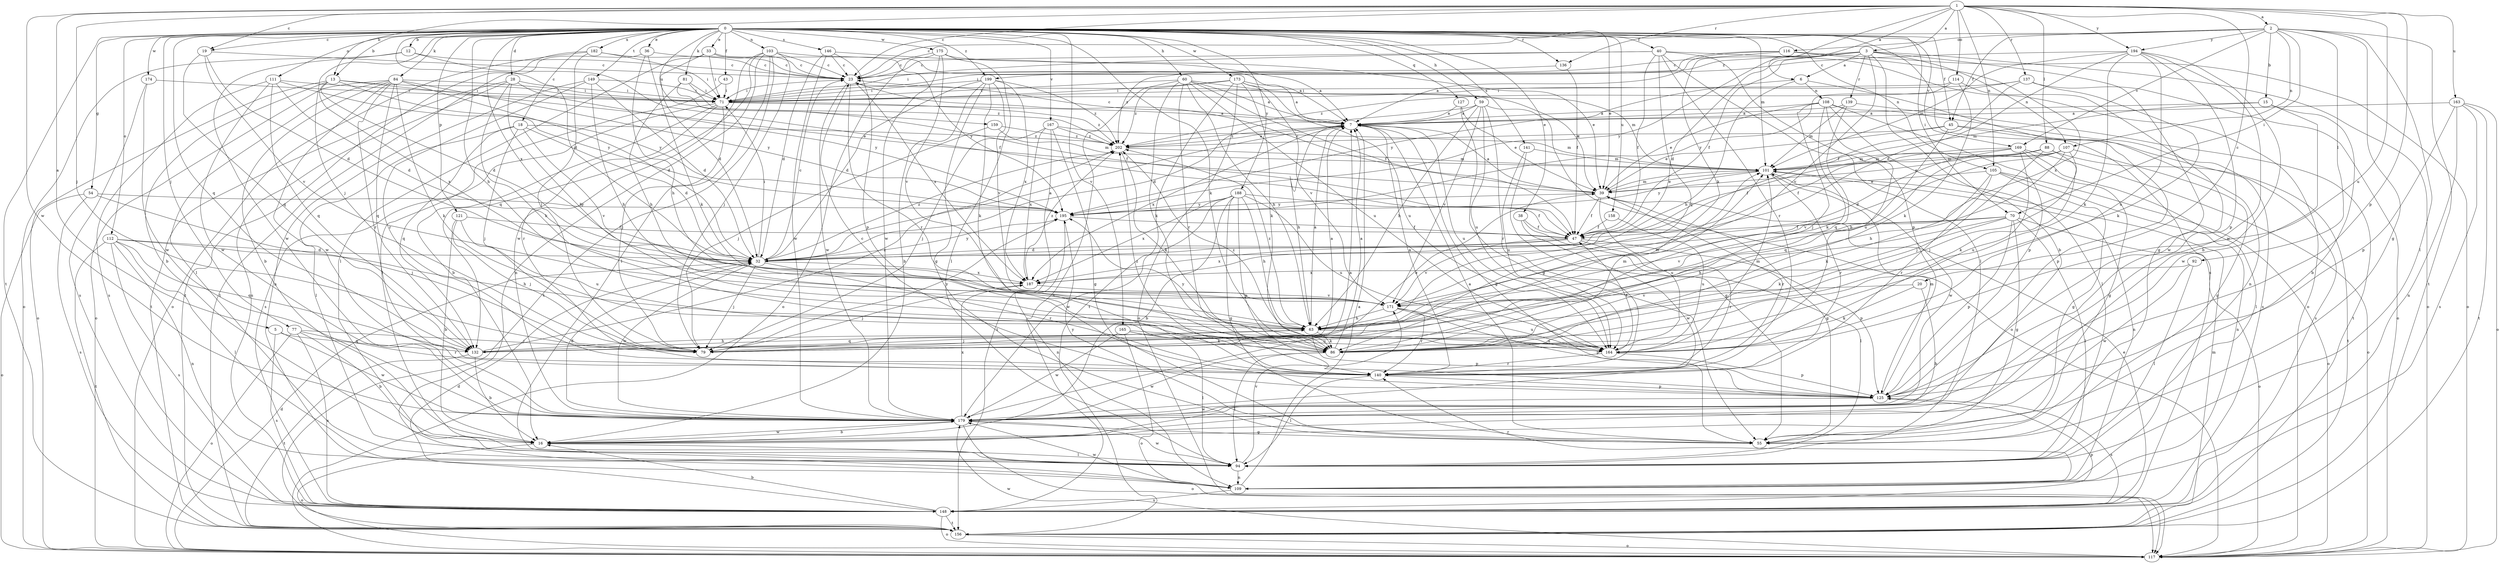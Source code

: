 strict digraph  {
0;
1;
2;
3;
5;
6;
7;
12;
13;
15;
16;
18;
19;
20;
23;
28;
32;
33;
36;
38;
39;
40;
43;
45;
47;
54;
55;
59;
60;
63;
70;
71;
77;
79;
81;
84;
86;
88;
92;
94;
101;
103;
105;
107;
108;
109;
111;
112;
114;
116;
117;
121;
125;
127;
132;
136;
137;
139;
140;
141;
146;
148;
149;
156;
158;
159;
163;
164;
165;
167;
169;
171;
173;
174;
175;
179;
182;
187;
188;
194;
195;
199;
202;
0 -> 12  [label=b];
0 -> 13  [label=b];
0 -> 18  [label=c];
0 -> 19  [label=c];
0 -> 28  [label=d];
0 -> 32  [label=d];
0 -> 33  [label=e];
0 -> 36  [label=e];
0 -> 38  [label=e];
0 -> 39  [label=e];
0 -> 40  [label=f];
0 -> 43  [label=f];
0 -> 45  [label=f];
0 -> 54  [label=g];
0 -> 59  [label=h];
0 -> 60  [label=h];
0 -> 63  [label=h];
0 -> 70  [label=i];
0 -> 77  [label=j];
0 -> 79  [label=j];
0 -> 81  [label=k];
0 -> 84  [label=k];
0 -> 86  [label=k];
0 -> 101  [label=m];
0 -> 103  [label=n];
0 -> 105  [label=n];
0 -> 111  [label=o];
0 -> 112  [label=o];
0 -> 121  [label=p];
0 -> 127  [label=q];
0 -> 132  [label=q];
0 -> 136  [label=r];
0 -> 141  [label=s];
0 -> 146  [label=s];
0 -> 148  [label=s];
0 -> 149  [label=t];
0 -> 156  [label=t];
0 -> 158  [label=u];
0 -> 159  [label=u];
0 -> 165  [label=v];
0 -> 167  [label=v];
0 -> 169  [label=v];
0 -> 173  [label=w];
0 -> 174  [label=w];
0 -> 175  [label=w];
0 -> 182  [label=x];
0 -> 187  [label=x];
0 -> 188  [label=y];
0 -> 199  [label=z];
1 -> 2  [label=a];
1 -> 3  [label=a];
1 -> 5  [label=a];
1 -> 6  [label=a];
1 -> 13  [label=b];
1 -> 19  [label=c];
1 -> 20  [label=c];
1 -> 23  [label=c];
1 -> 79  [label=j];
1 -> 86  [label=k];
1 -> 88  [label=l];
1 -> 105  [label=n];
1 -> 114  [label=o];
1 -> 125  [label=p];
1 -> 136  [label=r];
1 -> 137  [label=r];
1 -> 163  [label=u];
1 -> 164  [label=u];
1 -> 179  [label=w];
1 -> 194  [label=y];
2 -> 15  [label=b];
2 -> 23  [label=c];
2 -> 45  [label=f];
2 -> 55  [label=g];
2 -> 70  [label=i];
2 -> 92  [label=l];
2 -> 94  [label=l];
2 -> 107  [label=n];
2 -> 116  [label=o];
2 -> 156  [label=t];
2 -> 169  [label=v];
2 -> 194  [label=y];
3 -> 6  [label=a];
3 -> 16  [label=b];
3 -> 32  [label=d];
3 -> 47  [label=f];
3 -> 55  [label=g];
3 -> 107  [label=n];
3 -> 117  [label=o];
3 -> 139  [label=r];
3 -> 171  [label=v];
3 -> 195  [label=y];
3 -> 199  [label=z];
5 -> 132  [label=q];
5 -> 148  [label=s];
5 -> 179  [label=w];
6 -> 63  [label=h];
6 -> 108  [label=n];
6 -> 109  [label=n];
6 -> 195  [label=y];
7 -> 23  [label=c];
7 -> 55  [label=g];
7 -> 63  [label=h];
7 -> 164  [label=u];
7 -> 187  [label=x];
7 -> 202  [label=z];
12 -> 23  [label=c];
12 -> 47  [label=f];
12 -> 117  [label=o];
12 -> 179  [label=w];
13 -> 16  [label=b];
13 -> 32  [label=d];
13 -> 39  [label=e];
13 -> 71  [label=i];
13 -> 117  [label=o];
13 -> 187  [label=x];
13 -> 195  [label=y];
15 -> 7  [label=a];
15 -> 16  [label=b];
15 -> 101  [label=m];
15 -> 179  [label=w];
16 -> 94  [label=l];
16 -> 117  [label=o];
16 -> 179  [label=w];
18 -> 32  [label=d];
18 -> 79  [label=j];
18 -> 94  [label=l];
18 -> 132  [label=q];
18 -> 171  [label=v];
18 -> 202  [label=z];
19 -> 23  [label=c];
19 -> 32  [label=d];
19 -> 132  [label=q];
19 -> 171  [label=v];
20 -> 16  [label=b];
20 -> 86  [label=k];
20 -> 171  [label=v];
23 -> 71  [label=i];
23 -> 101  [label=m];
23 -> 140  [label=r];
23 -> 179  [label=w];
23 -> 187  [label=x];
28 -> 63  [label=h];
28 -> 71  [label=i];
28 -> 86  [label=k];
28 -> 148  [label=s];
28 -> 156  [label=t];
28 -> 195  [label=y];
32 -> 7  [label=a];
32 -> 23  [label=c];
32 -> 71  [label=i];
32 -> 79  [label=j];
32 -> 140  [label=r];
32 -> 179  [label=w];
32 -> 187  [label=x];
32 -> 195  [label=y];
32 -> 202  [label=z];
33 -> 7  [label=a];
33 -> 23  [label=c];
33 -> 32  [label=d];
33 -> 71  [label=i];
33 -> 94  [label=l];
36 -> 23  [label=c];
36 -> 63  [label=h];
36 -> 86  [label=k];
36 -> 156  [label=t];
38 -> 47  [label=f];
38 -> 94  [label=l];
38 -> 179  [label=w];
39 -> 7  [label=a];
39 -> 23  [label=c];
39 -> 47  [label=f];
39 -> 55  [label=g];
39 -> 101  [label=m];
39 -> 140  [label=r];
39 -> 164  [label=u];
39 -> 195  [label=y];
40 -> 23  [label=c];
40 -> 47  [label=f];
40 -> 71  [label=i];
40 -> 94  [label=l];
40 -> 117  [label=o];
40 -> 125  [label=p];
40 -> 132  [label=q];
40 -> 140  [label=r];
43 -> 71  [label=i];
43 -> 94  [label=l];
45 -> 39  [label=e];
45 -> 63  [label=h];
45 -> 125  [label=p];
45 -> 148  [label=s];
45 -> 202  [label=z];
47 -> 32  [label=d];
47 -> 125  [label=p];
47 -> 140  [label=r];
47 -> 171  [label=v];
47 -> 187  [label=x];
54 -> 79  [label=j];
54 -> 117  [label=o];
54 -> 148  [label=s];
54 -> 195  [label=y];
55 -> 7  [label=a];
55 -> 195  [label=y];
59 -> 7  [label=a];
59 -> 32  [label=d];
59 -> 63  [label=h];
59 -> 117  [label=o];
59 -> 140  [label=r];
59 -> 164  [label=u];
59 -> 171  [label=v];
60 -> 7  [label=a];
60 -> 39  [label=e];
60 -> 47  [label=f];
60 -> 63  [label=h];
60 -> 71  [label=i];
60 -> 86  [label=k];
60 -> 140  [label=r];
60 -> 148  [label=s];
60 -> 164  [label=u];
63 -> 7  [label=a];
63 -> 79  [label=j];
63 -> 86  [label=k];
63 -> 101  [label=m];
63 -> 125  [label=p];
63 -> 132  [label=q];
63 -> 164  [label=u];
63 -> 202  [label=z];
70 -> 47  [label=f];
70 -> 55  [label=g];
70 -> 63  [label=h];
70 -> 86  [label=k];
70 -> 94  [label=l];
70 -> 117  [label=o];
70 -> 125  [label=p];
70 -> 171  [label=v];
71 -> 7  [label=a];
71 -> 16  [label=b];
71 -> 79  [label=j];
71 -> 140  [label=r];
71 -> 148  [label=s];
71 -> 202  [label=z];
77 -> 16  [label=b];
77 -> 79  [label=j];
77 -> 117  [label=o];
77 -> 140  [label=r];
77 -> 148  [label=s];
79 -> 7  [label=a];
79 -> 39  [label=e];
79 -> 195  [label=y];
81 -> 47  [label=f];
81 -> 63  [label=h];
81 -> 71  [label=i];
81 -> 202  [label=z];
84 -> 16  [label=b];
84 -> 32  [label=d];
84 -> 71  [label=i];
84 -> 86  [label=k];
84 -> 94  [label=l];
84 -> 117  [label=o];
84 -> 132  [label=q];
84 -> 140  [label=r];
84 -> 179  [label=w];
84 -> 195  [label=y];
86 -> 7  [label=a];
86 -> 94  [label=l];
86 -> 101  [label=m];
86 -> 179  [label=w];
88 -> 47  [label=f];
88 -> 79  [label=j];
88 -> 86  [label=k];
88 -> 101  [label=m];
88 -> 132  [label=q];
88 -> 156  [label=t];
92 -> 94  [label=l];
92 -> 179  [label=w];
92 -> 187  [label=x];
94 -> 109  [label=n];
94 -> 171  [label=v];
94 -> 179  [label=w];
101 -> 39  [label=e];
101 -> 109  [label=n];
101 -> 140  [label=r];
101 -> 179  [label=w];
101 -> 195  [label=y];
103 -> 23  [label=c];
103 -> 79  [label=j];
103 -> 94  [label=l];
103 -> 109  [label=n];
103 -> 132  [label=q];
103 -> 156  [label=t];
103 -> 179  [label=w];
103 -> 195  [label=y];
105 -> 39  [label=e];
105 -> 55  [label=g];
105 -> 86  [label=k];
105 -> 109  [label=n];
105 -> 117  [label=o];
105 -> 140  [label=r];
107 -> 39  [label=e];
107 -> 55  [label=g];
107 -> 63  [label=h];
107 -> 79  [label=j];
107 -> 101  [label=m];
107 -> 171  [label=v];
108 -> 7  [label=a];
108 -> 39  [label=e];
108 -> 79  [label=j];
108 -> 86  [label=k];
108 -> 94  [label=l];
108 -> 125  [label=p];
108 -> 148  [label=s];
108 -> 164  [label=u];
109 -> 7  [label=a];
109 -> 140  [label=r];
109 -> 148  [label=s];
109 -> 179  [label=w];
111 -> 32  [label=d];
111 -> 71  [label=i];
111 -> 132  [label=q];
111 -> 148  [label=s];
111 -> 179  [label=w];
111 -> 195  [label=y];
112 -> 32  [label=d];
112 -> 63  [label=h];
112 -> 94  [label=l];
112 -> 109  [label=n];
112 -> 132  [label=q];
112 -> 148  [label=s];
112 -> 156  [label=t];
114 -> 71  [label=i];
114 -> 86  [label=k];
114 -> 179  [label=w];
114 -> 195  [label=y];
116 -> 7  [label=a];
116 -> 23  [label=c];
116 -> 71  [label=i];
116 -> 117  [label=o];
116 -> 187  [label=x];
117 -> 32  [label=d];
117 -> 179  [label=w];
121 -> 16  [label=b];
121 -> 47  [label=f];
121 -> 79  [label=j];
121 -> 164  [label=u];
125 -> 23  [label=c];
125 -> 101  [label=m];
125 -> 148  [label=s];
125 -> 179  [label=w];
127 -> 7  [label=a];
127 -> 39  [label=e];
127 -> 55  [label=g];
132 -> 16  [label=b];
132 -> 63  [label=h];
132 -> 156  [label=t];
132 -> 202  [label=z];
136 -> 47  [label=f];
136 -> 202  [label=z];
137 -> 47  [label=f];
137 -> 71  [label=i];
137 -> 86  [label=k];
137 -> 117  [label=o];
137 -> 202  [label=z];
139 -> 7  [label=a];
139 -> 101  [label=m];
139 -> 132  [label=q];
139 -> 156  [label=t];
140 -> 7  [label=a];
140 -> 94  [label=l];
140 -> 125  [label=p];
140 -> 202  [label=z];
141 -> 55  [label=g];
141 -> 101  [label=m];
141 -> 164  [label=u];
146 -> 23  [label=c];
146 -> 32  [label=d];
146 -> 39  [label=e];
146 -> 125  [label=p];
146 -> 179  [label=w];
148 -> 16  [label=b];
148 -> 32  [label=d];
148 -> 39  [label=e];
148 -> 117  [label=o];
148 -> 125  [label=p];
148 -> 156  [label=t];
149 -> 32  [label=d];
149 -> 63  [label=h];
149 -> 71  [label=i];
149 -> 109  [label=n];
149 -> 140  [label=r];
156 -> 101  [label=m];
156 -> 117  [label=o];
158 -> 47  [label=f];
158 -> 164  [label=u];
159 -> 79  [label=j];
159 -> 101  [label=m];
159 -> 202  [label=z];
163 -> 7  [label=a];
163 -> 109  [label=n];
163 -> 117  [label=o];
163 -> 125  [label=p];
163 -> 148  [label=s];
163 -> 156  [label=t];
164 -> 47  [label=f];
164 -> 101  [label=m];
164 -> 125  [label=p];
164 -> 140  [label=r];
164 -> 195  [label=y];
164 -> 202  [label=z];
165 -> 86  [label=k];
165 -> 94  [label=l];
165 -> 117  [label=o];
165 -> 164  [label=u];
165 -> 179  [label=w];
167 -> 55  [label=g];
167 -> 79  [label=j];
167 -> 101  [label=m];
167 -> 156  [label=t];
167 -> 187  [label=x];
167 -> 202  [label=z];
169 -> 32  [label=d];
169 -> 47  [label=f];
169 -> 55  [label=g];
169 -> 94  [label=l];
169 -> 101  [label=m];
169 -> 117  [label=o];
169 -> 164  [label=u];
171 -> 63  [label=h];
171 -> 125  [label=p];
171 -> 140  [label=r];
171 -> 164  [label=u];
173 -> 7  [label=a];
173 -> 71  [label=i];
173 -> 86  [label=k];
173 -> 117  [label=o];
173 -> 156  [label=t];
173 -> 164  [label=u];
173 -> 171  [label=v];
173 -> 202  [label=z];
174 -> 71  [label=i];
174 -> 148  [label=s];
174 -> 179  [label=w];
175 -> 7  [label=a];
175 -> 23  [label=c];
175 -> 94  [label=l];
175 -> 117  [label=o];
175 -> 171  [label=v];
175 -> 179  [label=w];
179 -> 7  [label=a];
179 -> 16  [label=b];
179 -> 32  [label=d];
179 -> 55  [label=g];
179 -> 117  [label=o];
179 -> 187  [label=x];
182 -> 23  [label=c];
182 -> 71  [label=i];
182 -> 79  [label=j];
182 -> 117  [label=o];
182 -> 156  [label=t];
187 -> 79  [label=j];
187 -> 171  [label=v];
187 -> 202  [label=z];
188 -> 16  [label=b];
188 -> 47  [label=f];
188 -> 55  [label=g];
188 -> 63  [label=h];
188 -> 125  [label=p];
188 -> 164  [label=u];
188 -> 179  [label=w];
188 -> 187  [label=x];
188 -> 195  [label=y];
194 -> 16  [label=b];
194 -> 23  [label=c];
194 -> 32  [label=d];
194 -> 86  [label=k];
194 -> 101  [label=m];
194 -> 125  [label=p];
194 -> 164  [label=u];
194 -> 179  [label=w];
195 -> 47  [label=f];
195 -> 109  [label=n];
199 -> 16  [label=b];
199 -> 32  [label=d];
199 -> 55  [label=g];
199 -> 71  [label=i];
199 -> 86  [label=k];
199 -> 171  [label=v];
199 -> 187  [label=x];
199 -> 202  [label=z];
202 -> 7  [label=a];
202 -> 86  [label=k];
202 -> 101  [label=m];
}
